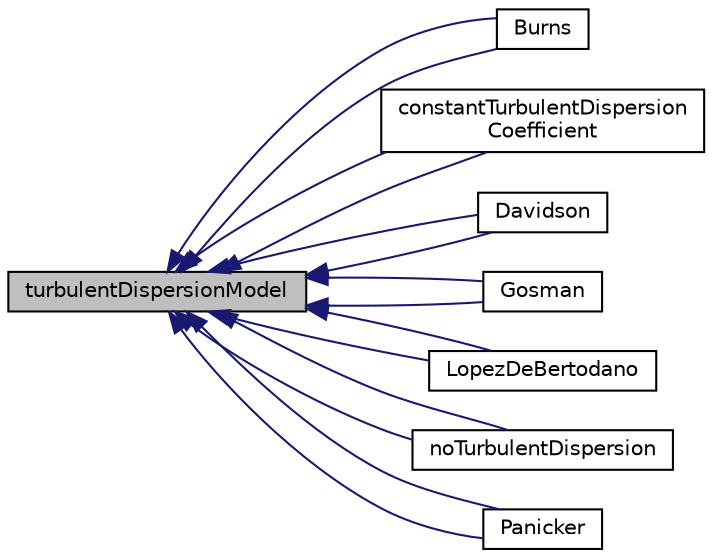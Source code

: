 digraph "turbulentDispersionModel"
{
  bgcolor="transparent";
  edge [fontname="Helvetica",fontsize="10",labelfontname="Helvetica",labelfontsize="10"];
  node [fontname="Helvetica",fontsize="10",shape=record];
  rankdir="LR";
  Node0 [label="turbulentDispersionModel",height=0.2,width=0.4,color="black", fillcolor="grey75", style="filled", fontcolor="black"];
  Node0 -> Node1 [dir="back",color="midnightblue",fontsize="10",style="solid",fontname="Helvetica"];
  Node1 [label="Burns",height=0.2,width=0.4,color="black",URL="$a02516.html",tooltip="Turbulent dispersion model of Burns et al. "];
  Node0 -> Node1 [dir="back",color="midnightblue",fontsize="10",style="solid",fontname="Helvetica"];
  Node0 -> Node2 [dir="back",color="midnightblue",fontsize="10",style="solid",fontname="Helvetica"];
  Node2 [label="constantTurbulentDispersion\lCoefficient",height=0.2,width=0.4,color="black",URL="$a02520.html",tooltip="Constant coefficient turbulent dispersion model. "];
  Node0 -> Node2 [dir="back",color="midnightblue",fontsize="10",style="solid",fontname="Helvetica"];
  Node0 -> Node3 [dir="back",color="midnightblue",fontsize="10",style="solid",fontname="Helvetica"];
  Node3 [label="Davidson",height=0.2,width=0.4,color="black",URL="$a02524.html",tooltip="Turbulent dispersion model of Davidson. "];
  Node0 -> Node3 [dir="back",color="midnightblue",fontsize="10",style="solid",fontname="Helvetica"];
  Node0 -> Node4 [dir="back",color="midnightblue",fontsize="10",style="solid",fontname="Helvetica"];
  Node4 [label="Gosman",height=0.2,width=0.4,color="black",URL="$a02528.html",tooltip="Turbulent dispersion model of Gosman et al. "];
  Node0 -> Node4 [dir="back",color="midnightblue",fontsize="10",style="solid",fontname="Helvetica"];
  Node0 -> Node5 [dir="back",color="midnightblue",fontsize="10",style="solid",fontname="Helvetica"];
  Node5 [label="LopezDeBertodano",height=0.2,width=0.4,color="black",URL="$a02532.html",tooltip="Lopez de Bertodano (1992) turbulent dispersion model. "];
  Node0 -> Node5 [dir="back",color="midnightblue",fontsize="10",style="solid",fontname="Helvetica"];
  Node0 -> Node6 [dir="back",color="midnightblue",fontsize="10",style="solid",fontname="Helvetica"];
  Node6 [label="noTurbulentDispersion",height=0.2,width=0.4,color="black",URL="$a02536.html"];
  Node0 -> Node6 [dir="back",color="midnightblue",fontsize="10",style="solid",fontname="Helvetica"];
  Node0 -> Node7 [dir="back",color="midnightblue",fontsize="10",style="solid",fontname="Helvetica"];
  Node7 [label="Panicker",height=0.2,width=0.4,color="black",URL="$a02540.html",tooltip="Bubble dispersion model of Panicker et al. Used to describe the drag induced by one bubble on neighbo..."];
  Node0 -> Node7 [dir="back",color="midnightblue",fontsize="10",style="solid",fontname="Helvetica"];
}
